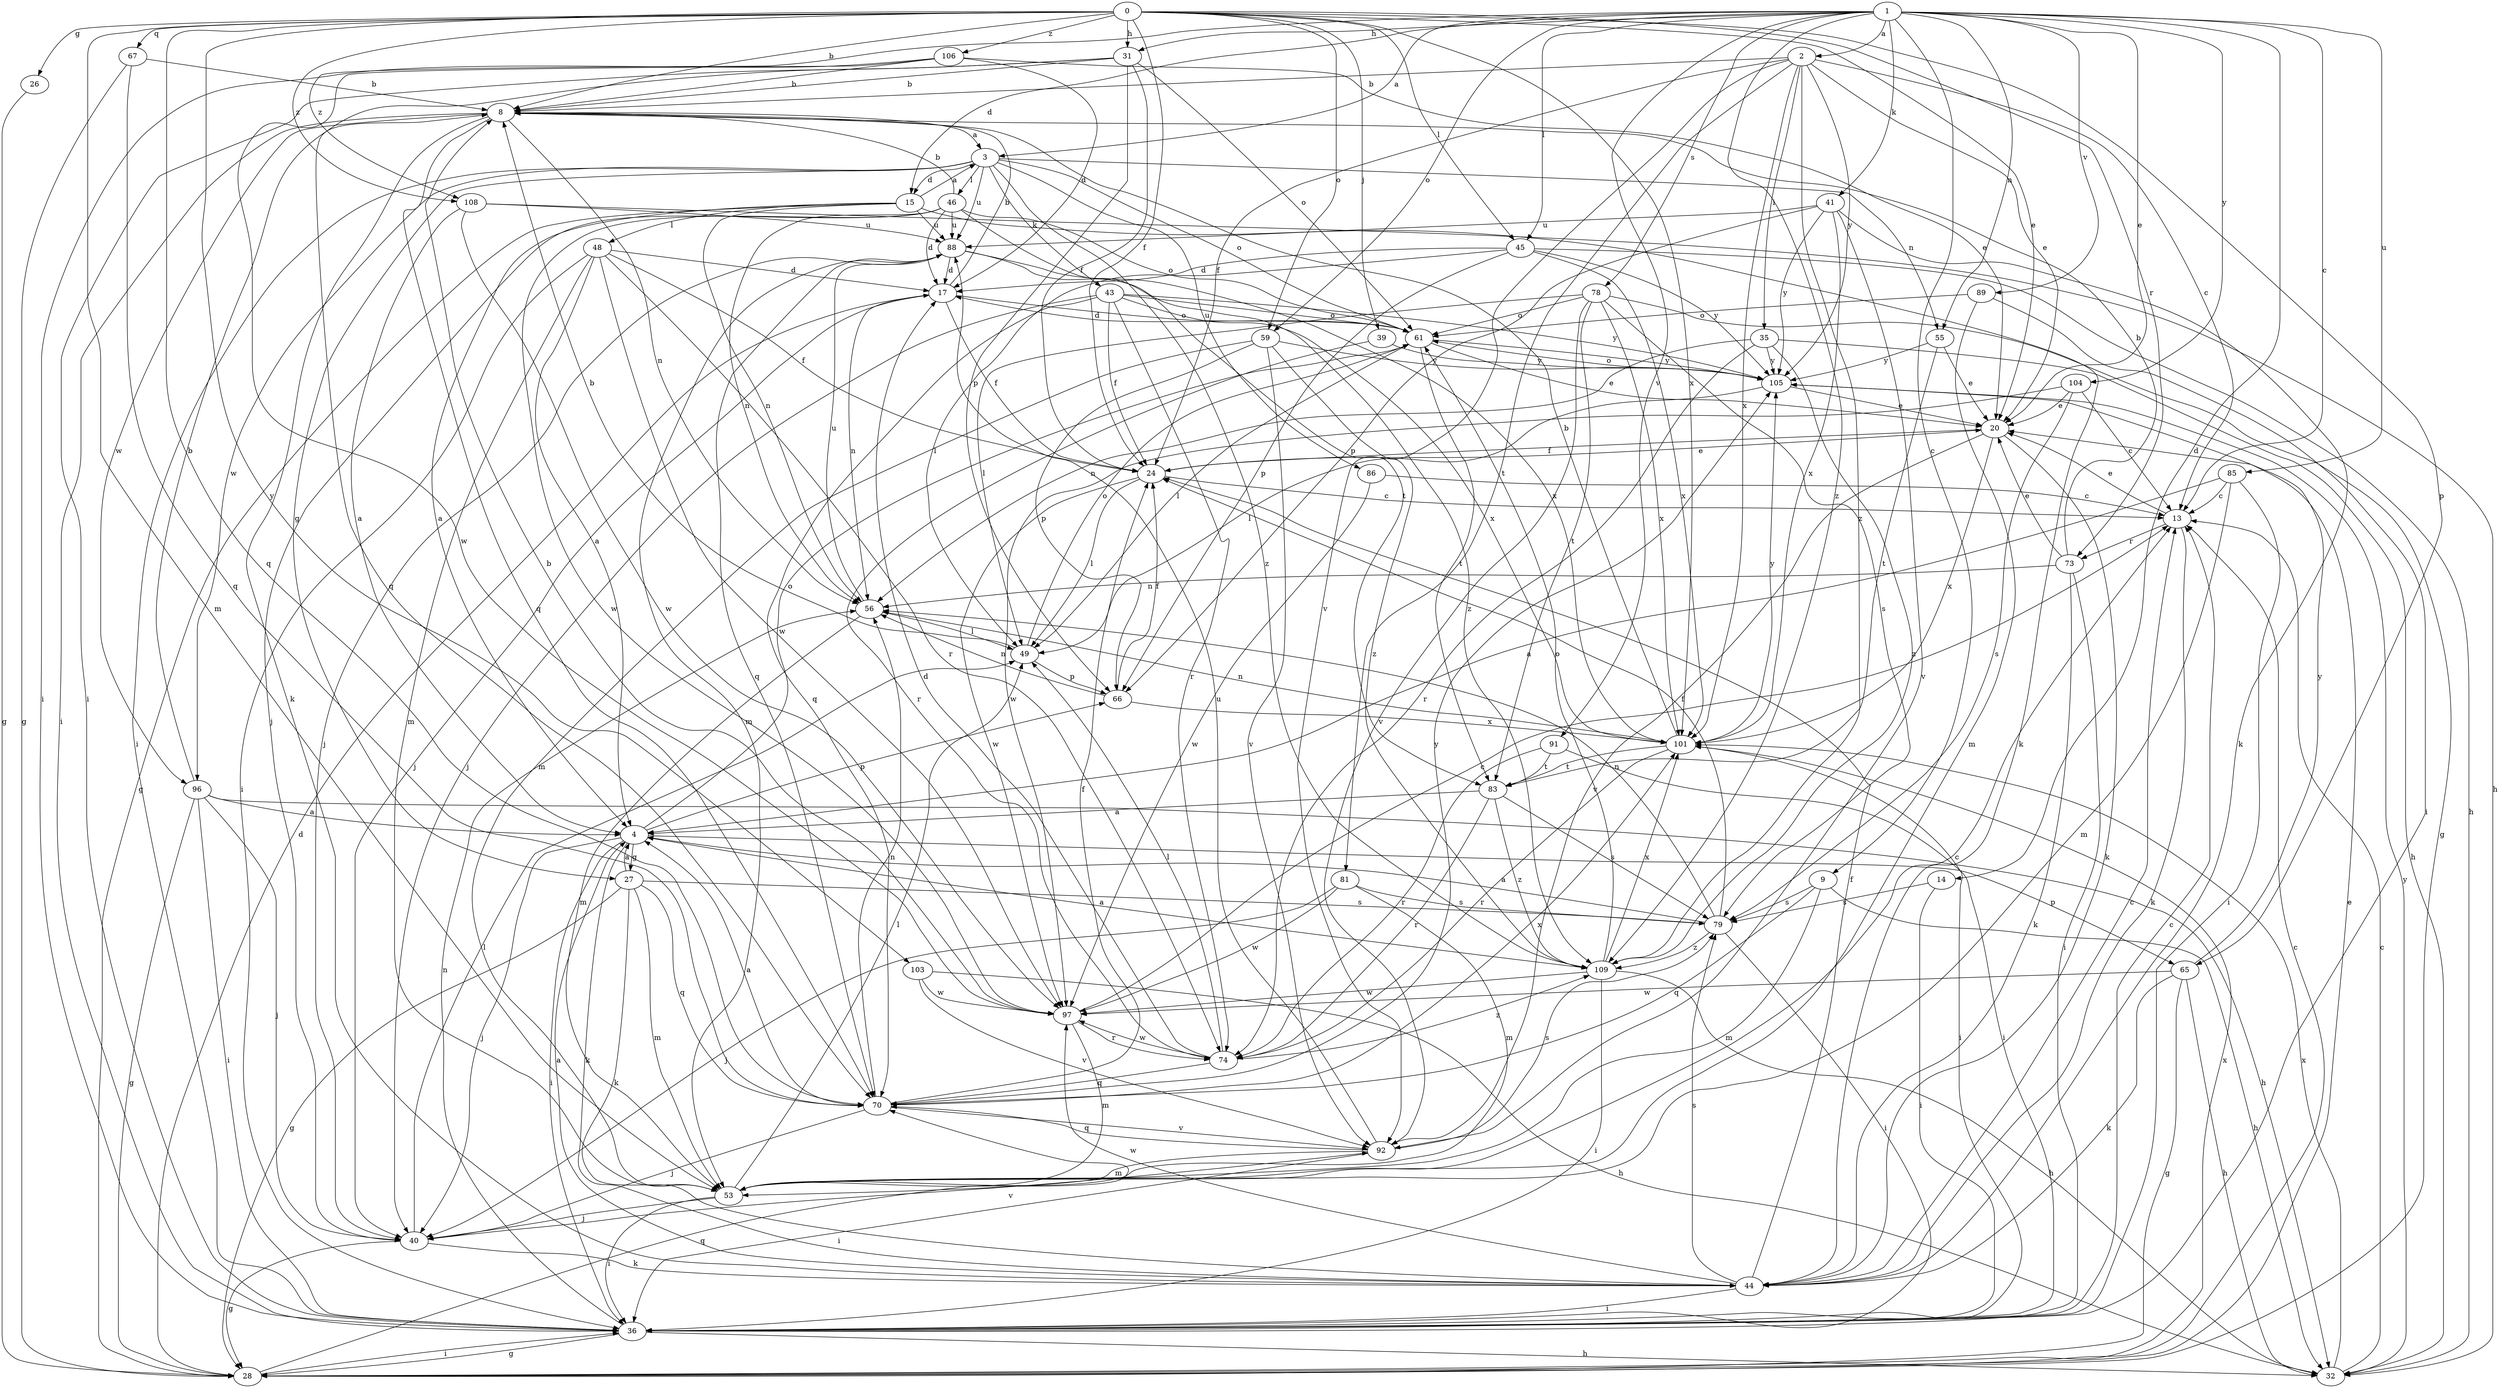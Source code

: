 strict digraph  {
0;
1;
2;
3;
4;
8;
9;
13;
14;
15;
17;
20;
24;
26;
27;
28;
31;
32;
35;
36;
39;
40;
41;
43;
44;
45;
46;
48;
49;
53;
55;
56;
59;
61;
65;
66;
67;
70;
73;
74;
78;
79;
81;
83;
85;
86;
88;
89;
91;
92;
96;
97;
101;
103;
104;
105;
106;
108;
109;
0 -> 8  [label=b];
0 -> 20  [label=e];
0 -> 24  [label=f];
0 -> 26  [label=g];
0 -> 31  [label=h];
0 -> 39  [label=j];
0 -> 45  [label=l];
0 -> 53  [label=m];
0 -> 59  [label=o];
0 -> 65  [label=p];
0 -> 67  [label=q];
0 -> 70  [label=q];
0 -> 73  [label=r];
0 -> 101  [label=x];
0 -> 103  [label=y];
0 -> 106  [label=z];
0 -> 108  [label=z];
1 -> 2  [label=a];
1 -> 3  [label=a];
1 -> 9  [label=c];
1 -> 13  [label=c];
1 -> 14  [label=d];
1 -> 15  [label=d];
1 -> 20  [label=e];
1 -> 31  [label=h];
1 -> 41  [label=k];
1 -> 45  [label=l];
1 -> 55  [label=n];
1 -> 59  [label=o];
1 -> 78  [label=s];
1 -> 85  [label=u];
1 -> 89  [label=v];
1 -> 91  [label=v];
1 -> 104  [label=y];
1 -> 108  [label=z];
1 -> 109  [label=z];
2 -> 8  [label=b];
2 -> 13  [label=c];
2 -> 20  [label=e];
2 -> 24  [label=f];
2 -> 35  [label=i];
2 -> 81  [label=t];
2 -> 92  [label=v];
2 -> 101  [label=x];
2 -> 105  [label=y];
2 -> 109  [label=z];
3 -> 15  [label=d];
3 -> 27  [label=g];
3 -> 36  [label=i];
3 -> 43  [label=k];
3 -> 46  [label=l];
3 -> 55  [label=n];
3 -> 61  [label=o];
3 -> 86  [label=u];
3 -> 88  [label=u];
3 -> 96  [label=w];
3 -> 109  [label=z];
4 -> 27  [label=g];
4 -> 36  [label=i];
4 -> 40  [label=j];
4 -> 44  [label=k];
4 -> 61  [label=o];
4 -> 65  [label=p];
4 -> 66  [label=p];
8 -> 3  [label=a];
8 -> 36  [label=i];
8 -> 44  [label=k];
8 -> 56  [label=n];
8 -> 70  [label=q];
8 -> 96  [label=w];
9 -> 32  [label=h];
9 -> 53  [label=m];
9 -> 70  [label=q];
9 -> 79  [label=s];
13 -> 20  [label=e];
13 -> 44  [label=k];
13 -> 73  [label=r];
14 -> 36  [label=i];
14 -> 79  [label=s];
15 -> 3  [label=a];
15 -> 4  [label=a];
15 -> 28  [label=g];
15 -> 44  [label=k];
15 -> 48  [label=l];
15 -> 56  [label=n];
15 -> 88  [label=u];
17 -> 8  [label=b];
17 -> 24  [label=f];
17 -> 40  [label=j];
17 -> 56  [label=n];
17 -> 61  [label=o];
20 -> 24  [label=f];
20 -> 44  [label=k];
20 -> 92  [label=v];
20 -> 101  [label=x];
24 -> 13  [label=c];
24 -> 20  [label=e];
24 -> 49  [label=l];
24 -> 97  [label=w];
26 -> 28  [label=g];
27 -> 4  [label=a];
27 -> 28  [label=g];
27 -> 44  [label=k];
27 -> 53  [label=m];
27 -> 70  [label=q];
27 -> 79  [label=s];
28 -> 13  [label=c];
28 -> 17  [label=d];
28 -> 20  [label=e];
28 -> 36  [label=i];
28 -> 70  [label=q];
28 -> 101  [label=x];
31 -> 8  [label=b];
31 -> 24  [label=f];
31 -> 36  [label=i];
31 -> 61  [label=o];
31 -> 66  [label=p];
31 -> 70  [label=q];
32 -> 13  [label=c];
32 -> 101  [label=x];
32 -> 105  [label=y];
35 -> 32  [label=h];
35 -> 56  [label=n];
35 -> 74  [label=r];
35 -> 105  [label=y];
35 -> 109  [label=z];
36 -> 13  [label=c];
36 -> 28  [label=g];
36 -> 32  [label=h];
36 -> 56  [label=n];
39 -> 74  [label=r];
39 -> 105  [label=y];
40 -> 28  [label=g];
40 -> 44  [label=k];
40 -> 49  [label=l];
40 -> 92  [label=v];
41 -> 44  [label=k];
41 -> 66  [label=p];
41 -> 88  [label=u];
41 -> 92  [label=v];
41 -> 101  [label=x];
41 -> 105  [label=y];
43 -> 24  [label=f];
43 -> 40  [label=j];
43 -> 61  [label=o];
43 -> 70  [label=q];
43 -> 74  [label=r];
43 -> 101  [label=x];
43 -> 105  [label=y];
44 -> 4  [label=a];
44 -> 13  [label=c];
44 -> 24  [label=f];
44 -> 36  [label=i];
44 -> 79  [label=s];
44 -> 97  [label=w];
45 -> 17  [label=d];
45 -> 32  [label=h];
45 -> 49  [label=l];
45 -> 66  [label=p];
45 -> 101  [label=x];
45 -> 105  [label=y];
46 -> 8  [label=b];
46 -> 17  [label=d];
46 -> 40  [label=j];
46 -> 56  [label=n];
46 -> 61  [label=o];
46 -> 83  [label=t];
46 -> 88  [label=u];
46 -> 97  [label=w];
48 -> 4  [label=a];
48 -> 17  [label=d];
48 -> 24  [label=f];
48 -> 36  [label=i];
48 -> 53  [label=m];
48 -> 74  [label=r];
48 -> 97  [label=w];
49 -> 8  [label=b];
49 -> 61  [label=o];
49 -> 66  [label=p];
53 -> 13  [label=c];
53 -> 36  [label=i];
53 -> 40  [label=j];
53 -> 49  [label=l];
55 -> 20  [label=e];
55 -> 83  [label=t];
55 -> 105  [label=y];
56 -> 49  [label=l];
56 -> 53  [label=m];
56 -> 88  [label=u];
59 -> 53  [label=m];
59 -> 66  [label=p];
59 -> 92  [label=v];
59 -> 105  [label=y];
59 -> 109  [label=z];
61 -> 17  [label=d];
61 -> 20  [label=e];
61 -> 49  [label=l];
61 -> 83  [label=t];
61 -> 105  [label=y];
65 -> 28  [label=g];
65 -> 32  [label=h];
65 -> 44  [label=k];
65 -> 97  [label=w];
65 -> 105  [label=y];
66 -> 24  [label=f];
66 -> 56  [label=n];
66 -> 101  [label=x];
67 -> 8  [label=b];
67 -> 28  [label=g];
67 -> 70  [label=q];
70 -> 4  [label=a];
70 -> 24  [label=f];
70 -> 40  [label=j];
70 -> 56  [label=n];
70 -> 92  [label=v];
70 -> 101  [label=x];
70 -> 105  [label=y];
73 -> 8  [label=b];
73 -> 20  [label=e];
73 -> 36  [label=i];
73 -> 44  [label=k];
73 -> 56  [label=n];
74 -> 17  [label=d];
74 -> 49  [label=l];
74 -> 70  [label=q];
74 -> 97  [label=w];
74 -> 109  [label=z];
78 -> 28  [label=g];
78 -> 49  [label=l];
78 -> 61  [label=o];
78 -> 79  [label=s];
78 -> 83  [label=t];
78 -> 92  [label=v];
78 -> 101  [label=x];
79 -> 4  [label=a];
79 -> 24  [label=f];
79 -> 36  [label=i];
79 -> 56  [label=n];
79 -> 109  [label=z];
81 -> 40  [label=j];
81 -> 53  [label=m];
81 -> 79  [label=s];
81 -> 97  [label=w];
83 -> 4  [label=a];
83 -> 74  [label=r];
83 -> 79  [label=s];
83 -> 109  [label=z];
85 -> 4  [label=a];
85 -> 13  [label=c];
85 -> 36  [label=i];
85 -> 53  [label=m];
86 -> 13  [label=c];
86 -> 97  [label=w];
88 -> 17  [label=d];
88 -> 40  [label=j];
88 -> 53  [label=m];
88 -> 70  [label=q];
88 -> 101  [label=x];
88 -> 109  [label=z];
89 -> 36  [label=i];
89 -> 53  [label=m];
89 -> 61  [label=o];
91 -> 36  [label=i];
91 -> 74  [label=r];
91 -> 83  [label=t];
92 -> 36  [label=i];
92 -> 53  [label=m];
92 -> 70  [label=q];
92 -> 79  [label=s];
92 -> 88  [label=u];
96 -> 4  [label=a];
96 -> 8  [label=b];
96 -> 28  [label=g];
96 -> 32  [label=h];
96 -> 36  [label=i];
96 -> 40  [label=j];
97 -> 8  [label=b];
97 -> 13  [label=c];
97 -> 53  [label=m];
97 -> 74  [label=r];
101 -> 8  [label=b];
101 -> 36  [label=i];
101 -> 56  [label=n];
101 -> 74  [label=r];
101 -> 83  [label=t];
101 -> 105  [label=y];
103 -> 32  [label=h];
103 -> 92  [label=v];
103 -> 97  [label=w];
104 -> 13  [label=c];
104 -> 20  [label=e];
104 -> 79  [label=s];
104 -> 97  [label=w];
105 -> 20  [label=e];
105 -> 49  [label=l];
105 -> 61  [label=o];
106 -> 8  [label=b];
106 -> 17  [label=d];
106 -> 20  [label=e];
106 -> 36  [label=i];
106 -> 97  [label=w];
108 -> 4  [label=a];
108 -> 32  [label=h];
108 -> 88  [label=u];
108 -> 97  [label=w];
109 -> 4  [label=a];
109 -> 32  [label=h];
109 -> 36  [label=i];
109 -> 61  [label=o];
109 -> 97  [label=w];
109 -> 101  [label=x];
}
